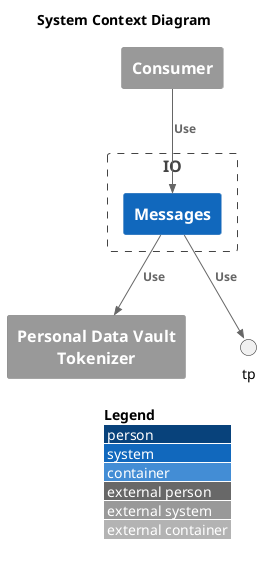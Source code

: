 @startuml data-plan-system-context
!include <C4/C4_Context>
!include <C4/C4_Container>

LAYOUT_WITH_LEGEND()

title System Context Diagram

System_Ext(consumer, "Consumer")

Boundary(io, "IO") {
  System(io_msgs, "Messages")
}

System_Ext(pdv, "Personal Data Vault Tokenizer")

Rel(consumer, io_msgs, "Use")
Rel(io_msgs, pdv, "Use")
Rel(io_msgs, tp, "Use")

@enduml
